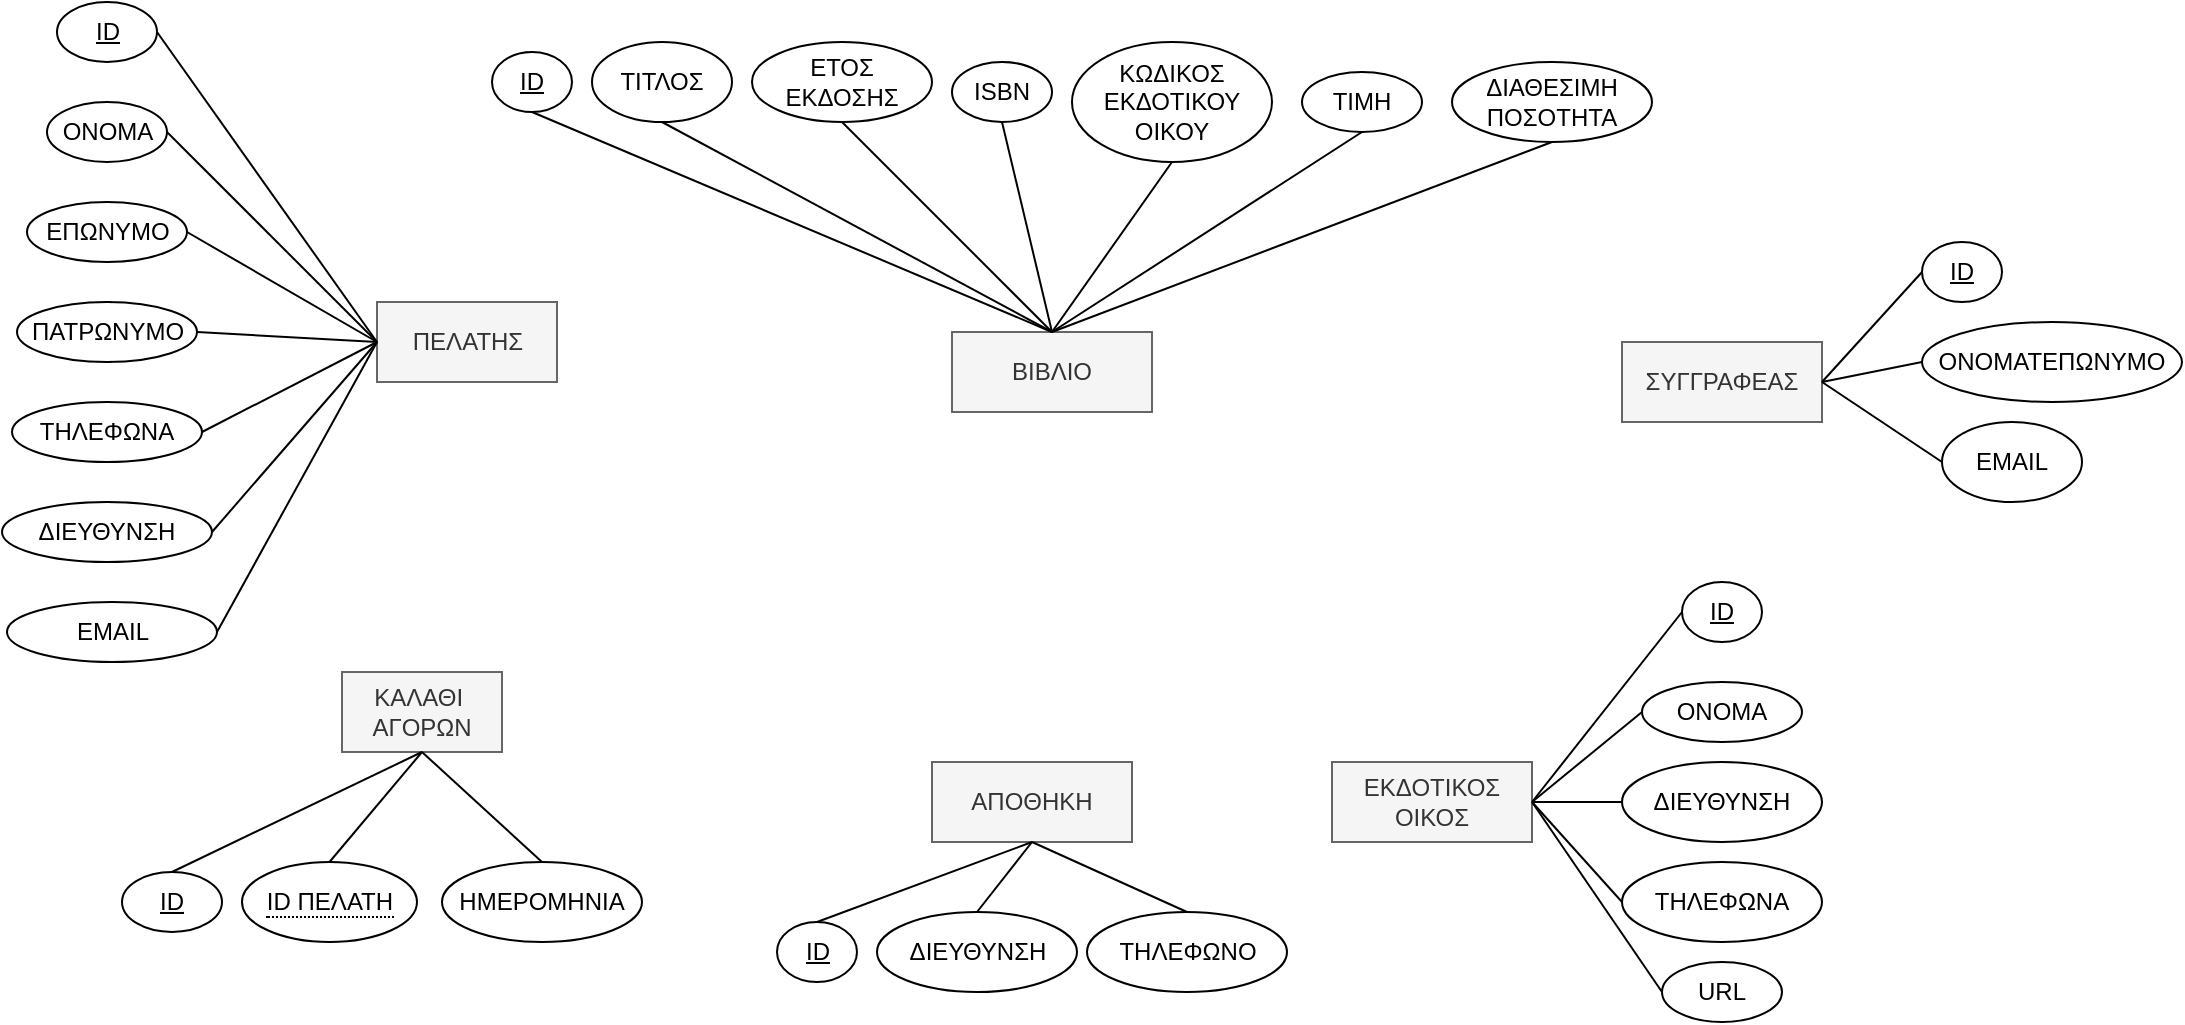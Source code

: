 <mxfile version="24.8.9">
  <diagram name="Page-1" id="JNpr5KujHMP0Zg1LJwos">
    <mxGraphModel dx="1366" dy="703" grid="1" gridSize="10" guides="1" tooltips="1" connect="1" arrows="1" fold="1" page="1" pageScale="1" pageWidth="1169" pageHeight="1654" math="0" shadow="0">
      <root>
        <mxCell id="0" />
        <mxCell id="1" parent="0" />
        <mxCell id="632CV-mZmbIv2RDBnfEo-1" value="ΠΕΛΑΤΗΣ" style="whiteSpace=wrap;html=1;align=center;fillColor=#f5f5f5;strokeColor=#666666;fontColor=#333333;" vertex="1" parent="1">
          <mxGeometry x="237.5" y="180" width="90" height="40" as="geometry" />
        </mxCell>
        <mxCell id="632CV-mZmbIv2RDBnfEo-2" value="ID" style="ellipse;whiteSpace=wrap;html=1;align=center;fontStyle=4;" vertex="1" parent="1">
          <mxGeometry x="77.5" y="30" width="50" height="30" as="geometry" />
        </mxCell>
        <mxCell id="632CV-mZmbIv2RDBnfEo-12" value="" style="endArrow=none;html=1;rounded=0;exitX=1;exitY=0.5;exitDx=0;exitDy=0;entryX=0;entryY=0.5;entryDx=0;entryDy=0;" edge="1" parent="1" source="632CV-mZmbIv2RDBnfEo-2" target="632CV-mZmbIv2RDBnfEo-1">
          <mxGeometry relative="1" as="geometry">
            <mxPoint x="37.5" y="270" as="sourcePoint" />
            <mxPoint x="197.5" y="190" as="targetPoint" />
            <Array as="points" />
          </mxGeometry>
        </mxCell>
        <mxCell id="632CV-mZmbIv2RDBnfEo-14" value="ONOMA" style="ellipse;whiteSpace=wrap;html=1;align=center;" vertex="1" parent="1">
          <mxGeometry x="72.5" y="80" width="60" height="30" as="geometry" />
        </mxCell>
        <mxCell id="632CV-mZmbIv2RDBnfEo-15" value="ΕΠΩΝΥΜΟ" style="ellipse;whiteSpace=wrap;html=1;align=center;" vertex="1" parent="1">
          <mxGeometry x="62.5" y="130" width="80" height="30" as="geometry" />
        </mxCell>
        <mxCell id="632CV-mZmbIv2RDBnfEo-16" value="ΠΑΤΡΩΝΥΜΟ" style="ellipse;whiteSpace=wrap;html=1;align=center;" vertex="1" parent="1">
          <mxGeometry x="57.5" y="180" width="90" height="30" as="geometry" />
        </mxCell>
        <mxCell id="632CV-mZmbIv2RDBnfEo-17" value="ΤΗΛΕΦΩΝΑ" style="ellipse;whiteSpace=wrap;html=1;align=center;" vertex="1" parent="1">
          <mxGeometry x="55" y="230" width="95" height="30" as="geometry" />
        </mxCell>
        <mxCell id="632CV-mZmbIv2RDBnfEo-18" value="ΔΙΕΥΘΥΝΣΗ" style="ellipse;whiteSpace=wrap;html=1;align=center;" vertex="1" parent="1">
          <mxGeometry x="50" y="280" width="105" height="30" as="geometry" />
        </mxCell>
        <mxCell id="632CV-mZmbIv2RDBnfEo-19" value="EMAIL" style="ellipse;whiteSpace=wrap;html=1;align=center;" vertex="1" parent="1">
          <mxGeometry x="52.5" y="330" width="105" height="30" as="geometry" />
        </mxCell>
        <mxCell id="632CV-mZmbIv2RDBnfEo-20" value="" style="endArrow=none;html=1;rounded=0;exitX=1;exitY=0.5;exitDx=0;exitDy=0;entryX=0;entryY=0.5;entryDx=0;entryDy=0;" edge="1" parent="1" source="632CV-mZmbIv2RDBnfEo-14" target="632CV-mZmbIv2RDBnfEo-1">
          <mxGeometry relative="1" as="geometry">
            <mxPoint x="37.5" y="200" as="sourcePoint" />
            <mxPoint x="237.5" y="190" as="targetPoint" />
          </mxGeometry>
        </mxCell>
        <mxCell id="632CV-mZmbIv2RDBnfEo-21" value="" style="endArrow=none;html=1;rounded=0;exitX=1;exitY=0.5;exitDx=0;exitDy=0;entryX=0;entryY=0.5;entryDx=0;entryDy=0;" edge="1" parent="1" source="632CV-mZmbIv2RDBnfEo-15" target="632CV-mZmbIv2RDBnfEo-1">
          <mxGeometry relative="1" as="geometry">
            <mxPoint x="37.5" y="200" as="sourcePoint" />
            <mxPoint x="197.5" y="200" as="targetPoint" />
          </mxGeometry>
        </mxCell>
        <mxCell id="632CV-mZmbIv2RDBnfEo-23" value="" style="endArrow=none;html=1;rounded=0;entryX=0;entryY=0.5;entryDx=0;entryDy=0;exitX=1;exitY=0.5;exitDx=0;exitDy=0;" edge="1" parent="1" source="632CV-mZmbIv2RDBnfEo-16" target="632CV-mZmbIv2RDBnfEo-1">
          <mxGeometry relative="1" as="geometry">
            <mxPoint x="37.5" y="200" as="sourcePoint" />
            <mxPoint x="197.5" y="200" as="targetPoint" />
          </mxGeometry>
        </mxCell>
        <mxCell id="632CV-mZmbIv2RDBnfEo-24" value="" style="endArrow=none;html=1;rounded=0;entryX=0;entryY=0.5;entryDx=0;entryDy=0;exitX=1;exitY=0.5;exitDx=0;exitDy=0;" edge="1" parent="1" source="632CV-mZmbIv2RDBnfEo-17" target="632CV-mZmbIv2RDBnfEo-1">
          <mxGeometry relative="1" as="geometry">
            <mxPoint x="37.5" y="200" as="sourcePoint" />
            <mxPoint x="197.5" y="200" as="targetPoint" />
          </mxGeometry>
        </mxCell>
        <mxCell id="632CV-mZmbIv2RDBnfEo-25" value="" style="endArrow=none;html=1;rounded=0;entryX=0;entryY=0.5;entryDx=0;entryDy=0;exitX=1;exitY=0.5;exitDx=0;exitDy=0;" edge="1" parent="1" source="632CV-mZmbIv2RDBnfEo-18" target="632CV-mZmbIv2RDBnfEo-1">
          <mxGeometry relative="1" as="geometry">
            <mxPoint x="37.5" y="200" as="sourcePoint" />
            <mxPoint x="197.5" y="200" as="targetPoint" />
          </mxGeometry>
        </mxCell>
        <mxCell id="632CV-mZmbIv2RDBnfEo-26" value="" style="endArrow=none;html=1;rounded=0;entryX=0;entryY=0.5;entryDx=0;entryDy=0;exitX=1;exitY=0.5;exitDx=0;exitDy=0;" edge="1" parent="1" source="632CV-mZmbIv2RDBnfEo-19" target="632CV-mZmbIv2RDBnfEo-1">
          <mxGeometry relative="1" as="geometry">
            <mxPoint x="37.5" y="200" as="sourcePoint" />
            <mxPoint x="197.5" y="200" as="targetPoint" />
          </mxGeometry>
        </mxCell>
        <mxCell id="632CV-mZmbIv2RDBnfEo-27" value="ΒΙΒΛΙΟ" style="whiteSpace=wrap;html=1;align=center;fillColor=#f5f5f5;fontColor=#333333;strokeColor=#666666;" vertex="1" parent="1">
          <mxGeometry x="525" y="195" width="100" height="40" as="geometry" />
        </mxCell>
        <mxCell id="632CV-mZmbIv2RDBnfEo-30" value="ID" style="ellipse;whiteSpace=wrap;html=1;align=center;fontStyle=4;" vertex="1" parent="1">
          <mxGeometry x="295" y="55" width="40" height="30" as="geometry" />
        </mxCell>
        <mxCell id="632CV-mZmbIv2RDBnfEo-31" value="ΤΙΤΛΟΣ" style="ellipse;whiteSpace=wrap;html=1;align=center;" vertex="1" parent="1">
          <mxGeometry x="345" y="50" width="70" height="40" as="geometry" />
        </mxCell>
        <mxCell id="632CV-mZmbIv2RDBnfEo-32" value="ΕΤΟΣ ΕΚΔΟΣΗΣ" style="ellipse;whiteSpace=wrap;html=1;align=center;" vertex="1" parent="1">
          <mxGeometry x="425" y="50" width="90" height="40" as="geometry" />
        </mxCell>
        <mxCell id="632CV-mZmbIv2RDBnfEo-36" value="ISBN" style="ellipse;whiteSpace=wrap;html=1;align=center;" vertex="1" parent="1">
          <mxGeometry x="525" y="60" width="50" height="30" as="geometry" />
        </mxCell>
        <mxCell id="632CV-mZmbIv2RDBnfEo-37" value="ΚΩΔΙΚΟΣ ΕΚΔΟΤΙΚΟΥ ΟΙΚΟΥ" style="ellipse;whiteSpace=wrap;html=1;align=center;" vertex="1" parent="1">
          <mxGeometry x="585" y="50" width="100" height="60" as="geometry" />
        </mxCell>
        <mxCell id="632CV-mZmbIv2RDBnfEo-38" value="ΤΙΜΗ" style="ellipse;whiteSpace=wrap;html=1;align=center;" vertex="1" parent="1">
          <mxGeometry x="700" y="65" width="60" height="30" as="geometry" />
        </mxCell>
        <mxCell id="632CV-mZmbIv2RDBnfEo-39" value="ΔΙΑΘΕΣΙΜΗ ΠΟΣΟΤΗΤΑ" style="ellipse;whiteSpace=wrap;html=1;align=center;" vertex="1" parent="1">
          <mxGeometry x="775" y="60" width="100" height="40" as="geometry" />
        </mxCell>
        <mxCell id="632CV-mZmbIv2RDBnfEo-40" value="" style="endArrow=none;html=1;rounded=0;exitX=0.5;exitY=1;exitDx=0;exitDy=0;entryX=0.5;entryY=0;entryDx=0;entryDy=0;" edge="1" parent="1" source="632CV-mZmbIv2RDBnfEo-30" target="632CV-mZmbIv2RDBnfEo-27">
          <mxGeometry relative="1" as="geometry">
            <mxPoint x="510" y="260" as="sourcePoint" />
            <mxPoint x="670" y="260" as="targetPoint" />
          </mxGeometry>
        </mxCell>
        <mxCell id="632CV-mZmbIv2RDBnfEo-41" value="" style="endArrow=none;html=1;rounded=0;exitX=0.5;exitY=1;exitDx=0;exitDy=0;entryX=0.5;entryY=0;entryDx=0;entryDy=0;" edge="1" parent="1" source="632CV-mZmbIv2RDBnfEo-31" target="632CV-mZmbIv2RDBnfEo-27">
          <mxGeometry relative="1" as="geometry">
            <mxPoint x="395" y="255" as="sourcePoint" />
            <mxPoint x="555" y="255" as="targetPoint" />
          </mxGeometry>
        </mxCell>
        <mxCell id="632CV-mZmbIv2RDBnfEo-43" value="" style="endArrow=none;html=1;rounded=0;exitX=0.5;exitY=1;exitDx=0;exitDy=0;entryX=0.5;entryY=0;entryDx=0;entryDy=0;" edge="1" parent="1" source="632CV-mZmbIv2RDBnfEo-32" target="632CV-mZmbIv2RDBnfEo-27">
          <mxGeometry relative="1" as="geometry">
            <mxPoint x="395" y="255" as="sourcePoint" />
            <mxPoint x="555" y="255" as="targetPoint" />
          </mxGeometry>
        </mxCell>
        <mxCell id="632CV-mZmbIv2RDBnfEo-44" value="" style="endArrow=none;html=1;rounded=0;exitX=0.5;exitY=1;exitDx=0;exitDy=0;entryX=0.5;entryY=0;entryDx=0;entryDy=0;" edge="1" parent="1" source="632CV-mZmbIv2RDBnfEo-36" target="632CV-mZmbIv2RDBnfEo-27">
          <mxGeometry relative="1" as="geometry">
            <mxPoint x="395" y="255" as="sourcePoint" />
            <mxPoint x="555" y="255" as="targetPoint" />
          </mxGeometry>
        </mxCell>
        <mxCell id="632CV-mZmbIv2RDBnfEo-45" value="" style="endArrow=none;html=1;rounded=0;exitX=0.5;exitY=1;exitDx=0;exitDy=0;entryX=0.5;entryY=0;entryDx=0;entryDy=0;" edge="1" parent="1" source="632CV-mZmbIv2RDBnfEo-37" target="632CV-mZmbIv2RDBnfEo-27">
          <mxGeometry relative="1" as="geometry">
            <mxPoint x="395" y="255" as="sourcePoint" />
            <mxPoint x="555" y="255" as="targetPoint" />
          </mxGeometry>
        </mxCell>
        <mxCell id="632CV-mZmbIv2RDBnfEo-46" value="" style="endArrow=none;html=1;rounded=0;exitX=0.5;exitY=1;exitDx=0;exitDy=0;entryX=0.5;entryY=0;entryDx=0;entryDy=0;" edge="1" parent="1" source="632CV-mZmbIv2RDBnfEo-38" target="632CV-mZmbIv2RDBnfEo-27">
          <mxGeometry relative="1" as="geometry">
            <mxPoint x="395" y="255" as="sourcePoint" />
            <mxPoint x="555" y="255" as="targetPoint" />
          </mxGeometry>
        </mxCell>
        <mxCell id="632CV-mZmbIv2RDBnfEo-47" value="" style="endArrow=none;html=1;rounded=0;exitX=0.5;exitY=1;exitDx=0;exitDy=0;entryX=0.5;entryY=0;entryDx=0;entryDy=0;" edge="1" parent="1" source="632CV-mZmbIv2RDBnfEo-39" target="632CV-mZmbIv2RDBnfEo-27">
          <mxGeometry relative="1" as="geometry">
            <mxPoint x="405" y="245" as="sourcePoint" />
            <mxPoint x="555" y="255" as="targetPoint" />
          </mxGeometry>
        </mxCell>
        <mxCell id="632CV-mZmbIv2RDBnfEo-48" value="ΣΥΓΓΡΑΦΕΑΣ" style="whiteSpace=wrap;html=1;align=center;fillColor=#f5f5f5;fontColor=#333333;strokeColor=#666666;" vertex="1" parent="1">
          <mxGeometry x="860" y="200" width="100" height="40" as="geometry" />
        </mxCell>
        <mxCell id="632CV-mZmbIv2RDBnfEo-49" value="ID" style="ellipse;whiteSpace=wrap;html=1;align=center;fontStyle=4;" vertex="1" parent="1">
          <mxGeometry x="1010" y="150" width="40" height="30" as="geometry" />
        </mxCell>
        <mxCell id="632CV-mZmbIv2RDBnfEo-50" value="ΟΝΟΜΑΤΕΠΩΝΥΜΟ" style="ellipse;whiteSpace=wrap;html=1;align=center;" vertex="1" parent="1">
          <mxGeometry x="1010" y="190" width="130" height="40" as="geometry" />
        </mxCell>
        <mxCell id="632CV-mZmbIv2RDBnfEo-51" value="EMAIL" style="ellipse;whiteSpace=wrap;html=1;align=center;" vertex="1" parent="1">
          <mxGeometry x="1020" y="240" width="70" height="40" as="geometry" />
        </mxCell>
        <mxCell id="632CV-mZmbIv2RDBnfEo-52" value="" style="endArrow=none;html=1;rounded=0;entryX=0;entryY=0.5;entryDx=0;entryDy=0;exitX=1;exitY=0.5;exitDx=0;exitDy=0;" edge="1" parent="1" source="632CV-mZmbIv2RDBnfEo-48" target="632CV-mZmbIv2RDBnfEo-49">
          <mxGeometry relative="1" as="geometry">
            <mxPoint x="730" y="110" as="sourcePoint" />
            <mxPoint x="890" y="110" as="targetPoint" />
          </mxGeometry>
        </mxCell>
        <mxCell id="632CV-mZmbIv2RDBnfEo-53" value="" style="endArrow=none;html=1;rounded=0;entryX=0;entryY=0.5;entryDx=0;entryDy=0;exitX=1;exitY=0.5;exitDx=0;exitDy=0;" edge="1" parent="1" source="632CV-mZmbIv2RDBnfEo-48" target="632CV-mZmbIv2RDBnfEo-50">
          <mxGeometry relative="1" as="geometry">
            <mxPoint x="730" y="110" as="sourcePoint" />
            <mxPoint x="890" y="110" as="targetPoint" />
          </mxGeometry>
        </mxCell>
        <mxCell id="632CV-mZmbIv2RDBnfEo-54" value="" style="endArrow=none;html=1;rounded=0;entryX=0;entryY=0.5;entryDx=0;entryDy=0;exitX=1;exitY=0.5;exitDx=0;exitDy=0;" edge="1" parent="1" source="632CV-mZmbIv2RDBnfEo-48" target="632CV-mZmbIv2RDBnfEo-51">
          <mxGeometry relative="1" as="geometry">
            <mxPoint x="730" y="110" as="sourcePoint" />
            <mxPoint x="890" y="110" as="targetPoint" />
          </mxGeometry>
        </mxCell>
        <mxCell id="632CV-mZmbIv2RDBnfEo-55" value="ΕΚΔΟΤΙΚΟΣ ΟΙΚΟΣ" style="whiteSpace=wrap;html=1;align=center;fillColor=#f5f5f5;fontColor=#333333;strokeColor=#666666;" vertex="1" parent="1">
          <mxGeometry x="715" y="410" width="100" height="40" as="geometry" />
        </mxCell>
        <mxCell id="632CV-mZmbIv2RDBnfEo-56" value="ID" style="ellipse;whiteSpace=wrap;html=1;align=center;fontStyle=4;" vertex="1" parent="1">
          <mxGeometry x="890" y="320" width="40" height="30" as="geometry" />
        </mxCell>
        <mxCell id="632CV-mZmbIv2RDBnfEo-57" value="ΟΝΟΜΑ" style="ellipse;whiteSpace=wrap;html=1;align=center;" vertex="1" parent="1">
          <mxGeometry x="870" y="370" width="80" height="30" as="geometry" />
        </mxCell>
        <mxCell id="632CV-mZmbIv2RDBnfEo-58" value="ΔΙΕΥΘΥΝΣΗ" style="ellipse;whiteSpace=wrap;html=1;align=center;" vertex="1" parent="1">
          <mxGeometry x="860" y="410" width="100" height="40" as="geometry" />
        </mxCell>
        <mxCell id="632CV-mZmbIv2RDBnfEo-59" value="ΤΗΛΕΦΩΝΑ" style="ellipse;whiteSpace=wrap;html=1;align=center;" vertex="1" parent="1">
          <mxGeometry x="860" y="460" width="100" height="40" as="geometry" />
        </mxCell>
        <mxCell id="632CV-mZmbIv2RDBnfEo-60" value="URL" style="ellipse;whiteSpace=wrap;html=1;align=center;" vertex="1" parent="1">
          <mxGeometry x="880" y="510" width="60" height="30" as="geometry" />
        </mxCell>
        <mxCell id="632CV-mZmbIv2RDBnfEo-61" value="" style="endArrow=none;html=1;rounded=0;entryX=0;entryY=0.5;entryDx=0;entryDy=0;exitX=1;exitY=0.5;exitDx=0;exitDy=0;" edge="1" parent="1" source="632CV-mZmbIv2RDBnfEo-55" target="632CV-mZmbIv2RDBnfEo-56">
          <mxGeometry relative="1" as="geometry">
            <mxPoint x="540" y="360" as="sourcePoint" />
            <mxPoint x="700" y="360" as="targetPoint" />
          </mxGeometry>
        </mxCell>
        <mxCell id="632CV-mZmbIv2RDBnfEo-62" value="" style="endArrow=none;html=1;rounded=0;entryX=0;entryY=0.5;entryDx=0;entryDy=0;exitX=1;exitY=0.5;exitDx=0;exitDy=0;" edge="1" parent="1" source="632CV-mZmbIv2RDBnfEo-55" target="632CV-mZmbIv2RDBnfEo-57">
          <mxGeometry relative="1" as="geometry">
            <mxPoint x="540" y="360" as="sourcePoint" />
            <mxPoint x="700" y="360" as="targetPoint" />
          </mxGeometry>
        </mxCell>
        <mxCell id="632CV-mZmbIv2RDBnfEo-63" value="" style="endArrow=none;html=1;rounded=0;entryX=0;entryY=0.5;entryDx=0;entryDy=0;exitX=1;exitY=0.5;exitDx=0;exitDy=0;" edge="1" parent="1" source="632CV-mZmbIv2RDBnfEo-55" target="632CV-mZmbIv2RDBnfEo-58">
          <mxGeometry relative="1" as="geometry">
            <mxPoint x="540" y="360" as="sourcePoint" />
            <mxPoint x="700" y="360" as="targetPoint" />
          </mxGeometry>
        </mxCell>
        <mxCell id="632CV-mZmbIv2RDBnfEo-64" value="" style="endArrow=none;html=1;rounded=0;entryX=0;entryY=0.5;entryDx=0;entryDy=0;exitX=1;exitY=0.5;exitDx=0;exitDy=0;" edge="1" parent="1" source="632CV-mZmbIv2RDBnfEo-55" target="632CV-mZmbIv2RDBnfEo-59">
          <mxGeometry relative="1" as="geometry">
            <mxPoint x="540" y="360" as="sourcePoint" />
            <mxPoint x="700" y="360" as="targetPoint" />
          </mxGeometry>
        </mxCell>
        <mxCell id="632CV-mZmbIv2RDBnfEo-65" value="" style="endArrow=none;html=1;rounded=0;entryX=0;entryY=0.5;entryDx=0;entryDy=0;exitX=1;exitY=0.5;exitDx=0;exitDy=0;" edge="1" parent="1" source="632CV-mZmbIv2RDBnfEo-55" target="632CV-mZmbIv2RDBnfEo-60">
          <mxGeometry relative="1" as="geometry">
            <mxPoint x="540" y="360" as="sourcePoint" />
            <mxPoint x="700" y="360" as="targetPoint" />
          </mxGeometry>
        </mxCell>
        <mxCell id="632CV-mZmbIv2RDBnfEo-66" value="ΑΠΟΘΗΚΗ" style="whiteSpace=wrap;html=1;align=center;fillColor=#f5f5f5;fontColor=#333333;strokeColor=#666666;" vertex="1" parent="1">
          <mxGeometry x="515" y="410" width="100" height="40" as="geometry" />
        </mxCell>
        <mxCell id="632CV-mZmbIv2RDBnfEo-67" value="ID" style="ellipse;whiteSpace=wrap;html=1;align=center;fontStyle=4;" vertex="1" parent="1">
          <mxGeometry x="437.5" y="490" width="40" height="30" as="geometry" />
        </mxCell>
        <mxCell id="632CV-mZmbIv2RDBnfEo-68" value="ΔΙΕΥΘΥΝΣΗ" style="ellipse;whiteSpace=wrap;html=1;align=center;" vertex="1" parent="1">
          <mxGeometry x="487.5" y="485" width="100" height="40" as="geometry" />
        </mxCell>
        <mxCell id="632CV-mZmbIv2RDBnfEo-69" value="ΤΗΛΕΦΩΝΟ" style="ellipse;whiteSpace=wrap;html=1;align=center;" vertex="1" parent="1">
          <mxGeometry x="592.5" y="485" width="100" height="40" as="geometry" />
        </mxCell>
        <mxCell id="632CV-mZmbIv2RDBnfEo-70" value="" style="endArrow=none;html=1;rounded=0;entryX=0.5;entryY=0;entryDx=0;entryDy=0;exitX=0.5;exitY=1;exitDx=0;exitDy=0;" edge="1" parent="1" source="632CV-mZmbIv2RDBnfEo-66" target="632CV-mZmbIv2RDBnfEo-67">
          <mxGeometry relative="1" as="geometry">
            <mxPoint x="510" y="450" as="sourcePoint" />
            <mxPoint x="670" y="450" as="targetPoint" />
          </mxGeometry>
        </mxCell>
        <mxCell id="632CV-mZmbIv2RDBnfEo-71" value="" style="endArrow=none;html=1;rounded=0;entryX=0.5;entryY=0;entryDx=0;entryDy=0;exitX=0.5;exitY=1;exitDx=0;exitDy=0;" edge="1" parent="1" source="632CV-mZmbIv2RDBnfEo-66" target="632CV-mZmbIv2RDBnfEo-68">
          <mxGeometry relative="1" as="geometry">
            <mxPoint x="580" y="460" as="sourcePoint" />
            <mxPoint x="670" y="450" as="targetPoint" />
          </mxGeometry>
        </mxCell>
        <mxCell id="632CV-mZmbIv2RDBnfEo-72" value="" style="endArrow=none;html=1;rounded=0;entryX=0.5;entryY=1;entryDx=0;entryDy=0;exitX=0.5;exitY=0;exitDx=0;exitDy=0;" edge="1" parent="1" source="632CV-mZmbIv2RDBnfEo-69" target="632CV-mZmbIv2RDBnfEo-66">
          <mxGeometry relative="1" as="geometry">
            <mxPoint x="640" y="600" as="sourcePoint" />
            <mxPoint x="800" y="600" as="targetPoint" />
          </mxGeometry>
        </mxCell>
        <mxCell id="632CV-mZmbIv2RDBnfEo-73" value="ΚΑΛΑΘΙ&amp;nbsp;&lt;div&gt;ΑΓΟΡΩΝ&lt;/div&gt;" style="whiteSpace=wrap;html=1;align=center;fillColor=#f5f5f5;fontColor=#333333;strokeColor=#666666;" vertex="1" parent="1">
          <mxGeometry x="220" y="365" width="80" height="40" as="geometry" />
        </mxCell>
        <mxCell id="632CV-mZmbIv2RDBnfEo-74" value="ID" style="ellipse;whiteSpace=wrap;html=1;align=center;fontStyle=4;" vertex="1" parent="1">
          <mxGeometry x="110" y="465" width="50" height="30" as="geometry" />
        </mxCell>
        <mxCell id="632CV-mZmbIv2RDBnfEo-75" value="&lt;span style=&quot;border-bottom: 1px dotted&quot;&gt;ID ΠΕΛΑΤΗ&lt;/span&gt;" style="ellipse;whiteSpace=wrap;html=1;align=center;" vertex="1" parent="1">
          <mxGeometry x="170" y="460" width="87.5" height="40" as="geometry" />
        </mxCell>
        <mxCell id="632CV-mZmbIv2RDBnfEo-76" value="ΗΜΕΡΟΜΗΝΙΑ" style="ellipse;whiteSpace=wrap;html=1;align=center;" vertex="1" parent="1">
          <mxGeometry x="270" y="460" width="100" height="40" as="geometry" />
        </mxCell>
        <mxCell id="632CV-mZmbIv2RDBnfEo-77" value="" style="endArrow=none;html=1;rounded=0;exitX=0.5;exitY=0;exitDx=0;exitDy=0;entryX=0.5;entryY=1;entryDx=0;entryDy=0;" edge="1" parent="1" source="632CV-mZmbIv2RDBnfEo-74" target="632CV-mZmbIv2RDBnfEo-73">
          <mxGeometry relative="1" as="geometry">
            <mxPoint x="510" y="350" as="sourcePoint" />
            <mxPoint x="670" y="350" as="targetPoint" />
          </mxGeometry>
        </mxCell>
        <mxCell id="632CV-mZmbIv2RDBnfEo-78" value="" style="endArrow=none;html=1;rounded=0;exitX=0.5;exitY=0;exitDx=0;exitDy=0;entryX=0.5;entryY=1;entryDx=0;entryDy=0;" edge="1" parent="1" source="632CV-mZmbIv2RDBnfEo-75" target="632CV-mZmbIv2RDBnfEo-73">
          <mxGeometry relative="1" as="geometry">
            <mxPoint x="510" y="350" as="sourcePoint" />
            <mxPoint x="670" y="350" as="targetPoint" />
          </mxGeometry>
        </mxCell>
        <mxCell id="632CV-mZmbIv2RDBnfEo-79" value="" style="endArrow=none;html=1;rounded=0;exitX=0.5;exitY=0;exitDx=0;exitDy=0;entryX=0.5;entryY=1;entryDx=0;entryDy=0;" edge="1" parent="1" source="632CV-mZmbIv2RDBnfEo-76" target="632CV-mZmbIv2RDBnfEo-73">
          <mxGeometry relative="1" as="geometry">
            <mxPoint x="510" y="350" as="sourcePoint" />
            <mxPoint x="670" y="350" as="targetPoint" />
          </mxGeometry>
        </mxCell>
      </root>
    </mxGraphModel>
  </diagram>
</mxfile>
